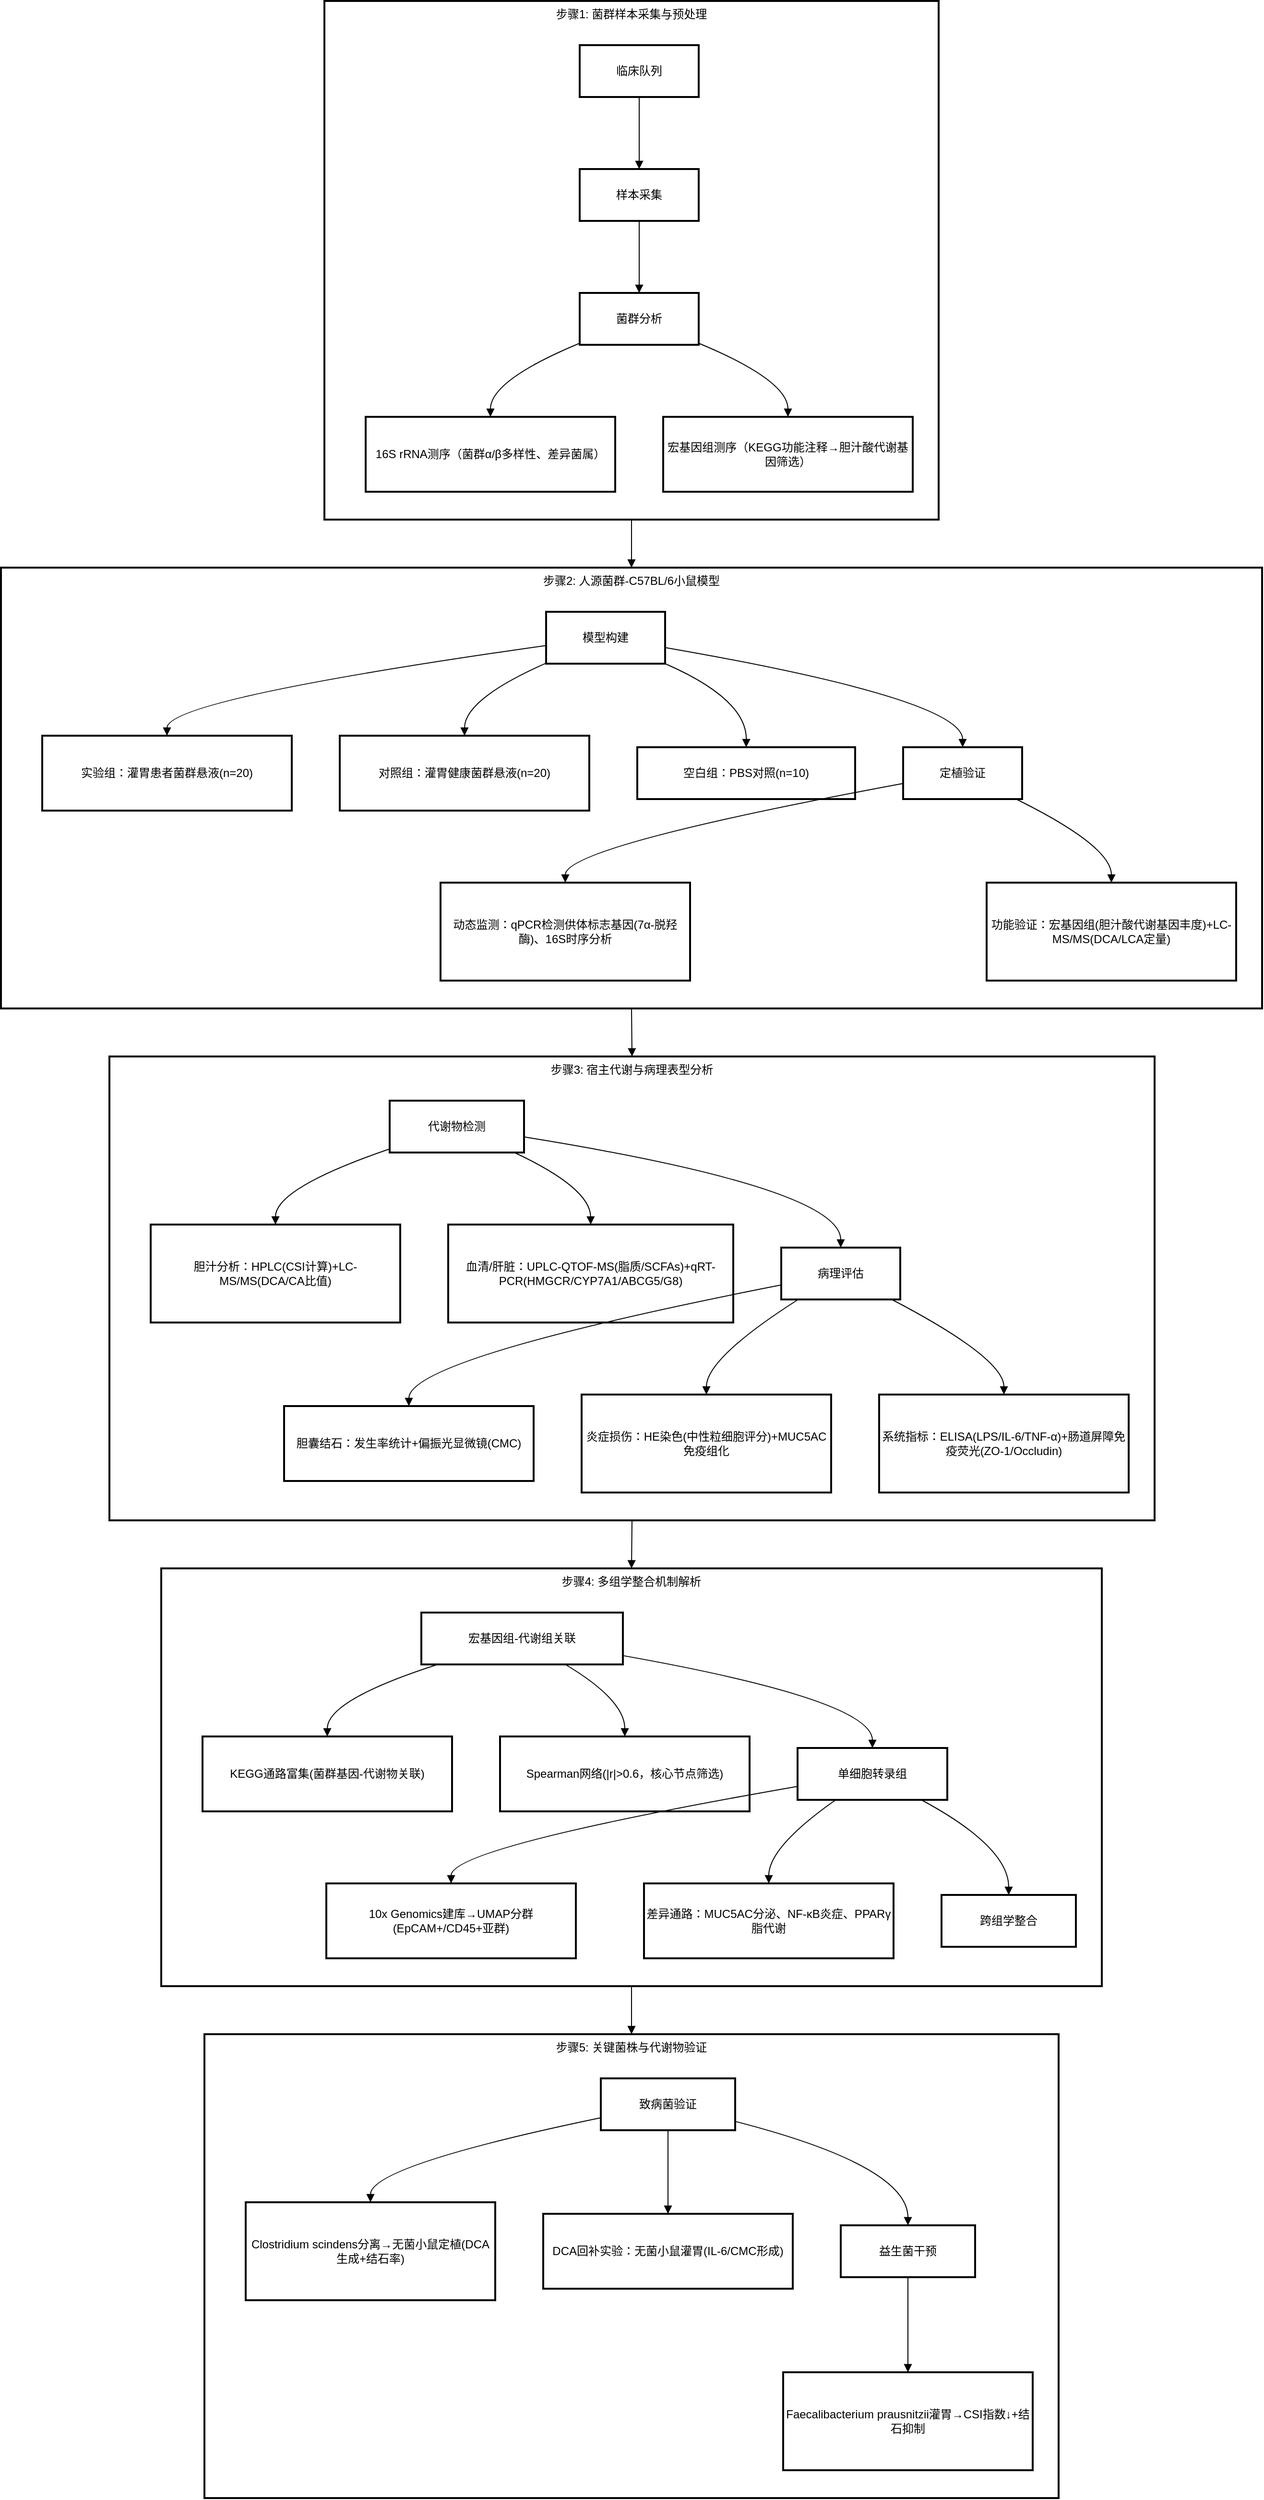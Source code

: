 <mxfile version="26.2.14">
  <diagram name="第 1 页" id="Bvs3sLHYUcNwmKJKfoFg">
    <mxGraphModel dx="1418" dy="762" grid="1" gridSize="10" guides="1" tooltips="1" connect="1" arrows="1" fold="1" page="1" pageScale="1" pageWidth="827" pageHeight="1169" math="0" shadow="0">
      <root>
        <mxCell id="0" />
        <mxCell id="1" parent="0" />
        <mxCell id="JiQtPQPipblQIwaOSoH1-1" value="步骤1: 菌群样本采集与预处理" style="whiteSpace=wrap;strokeWidth=2;verticalAlign=top;" vertex="1" parent="1">
          <mxGeometry x="357" y="20" width="640" height="540" as="geometry" />
        </mxCell>
        <mxCell id="JiQtPQPipblQIwaOSoH1-2" value="临床队列" style="whiteSpace=wrap;strokeWidth=2;" vertex="1" parent="JiQtPQPipblQIwaOSoH1-1">
          <mxGeometry x="266" y="46" width="124" height="54" as="geometry" />
        </mxCell>
        <mxCell id="JiQtPQPipblQIwaOSoH1-3" value="样本采集" style="whiteSpace=wrap;strokeWidth=2;" vertex="1" parent="JiQtPQPipblQIwaOSoH1-1">
          <mxGeometry x="266" y="175" width="124" height="54" as="geometry" />
        </mxCell>
        <mxCell id="JiQtPQPipblQIwaOSoH1-4" value="菌群分析" style="whiteSpace=wrap;strokeWidth=2;" vertex="1" parent="JiQtPQPipblQIwaOSoH1-1">
          <mxGeometry x="266" y="304" width="124" height="54" as="geometry" />
        </mxCell>
        <mxCell id="JiQtPQPipblQIwaOSoH1-5" value="16S rRNA测序（菌群α/β多样性、差异菌属）" style="whiteSpace=wrap;strokeWidth=2;" vertex="1" parent="JiQtPQPipblQIwaOSoH1-1">
          <mxGeometry x="43" y="433" width="260" height="78" as="geometry" />
        </mxCell>
        <mxCell id="JiQtPQPipblQIwaOSoH1-6" value="宏基因组测序（KEGG功能注释→胆汁酸代谢基因筛选）" style="whiteSpace=wrap;strokeWidth=2;" vertex="1" parent="JiQtPQPipblQIwaOSoH1-1">
          <mxGeometry x="353" y="433" width="260" height="78" as="geometry" />
        </mxCell>
        <mxCell id="JiQtPQPipblQIwaOSoH1-7" value="" style="curved=1;startArrow=none;endArrow=block;exitX=0.5;exitY=0.99;entryX=0.5;entryY=-0.01;rounded=0;" edge="1" parent="JiQtPQPipblQIwaOSoH1-1" source="JiQtPQPipblQIwaOSoH1-2" target="JiQtPQPipblQIwaOSoH1-3">
          <mxGeometry relative="1" as="geometry">
            <Array as="points" />
          </mxGeometry>
        </mxCell>
        <mxCell id="JiQtPQPipblQIwaOSoH1-8" value="" style="curved=1;startArrow=none;endArrow=block;exitX=0.5;exitY=0.99;entryX=0.5;entryY=-0.01;rounded=0;" edge="1" parent="JiQtPQPipblQIwaOSoH1-1" source="JiQtPQPipblQIwaOSoH1-3" target="JiQtPQPipblQIwaOSoH1-4">
          <mxGeometry relative="1" as="geometry">
            <Array as="points" />
          </mxGeometry>
        </mxCell>
        <mxCell id="JiQtPQPipblQIwaOSoH1-9" value="" style="curved=1;startArrow=none;endArrow=block;exitX=0;exitY=0.97;entryX=0.5;entryY=-0.01;rounded=0;" edge="1" parent="JiQtPQPipblQIwaOSoH1-1" source="JiQtPQPipblQIwaOSoH1-4" target="JiQtPQPipblQIwaOSoH1-5">
          <mxGeometry relative="1" as="geometry">
            <Array as="points">
              <mxPoint x="173" y="395" />
            </Array>
          </mxGeometry>
        </mxCell>
        <mxCell id="JiQtPQPipblQIwaOSoH1-10" value="" style="curved=1;startArrow=none;endArrow=block;exitX=1;exitY=0.97;entryX=0.5;entryY=-0.01;rounded=0;" edge="1" parent="JiQtPQPipblQIwaOSoH1-1" source="JiQtPQPipblQIwaOSoH1-4" target="JiQtPQPipblQIwaOSoH1-6">
          <mxGeometry relative="1" as="geometry">
            <Array as="points">
              <mxPoint x="483" y="395" />
            </Array>
          </mxGeometry>
        </mxCell>
        <mxCell id="JiQtPQPipblQIwaOSoH1-11" value="步骤2: 人源菌群-C57BL/6小鼠模型" style="whiteSpace=wrap;strokeWidth=2;verticalAlign=top;" vertex="1" parent="1">
          <mxGeometry x="20" y="610" width="1314" height="459" as="geometry" />
        </mxCell>
        <mxCell id="JiQtPQPipblQIwaOSoH1-12" value="模型构建" style="whiteSpace=wrap;strokeWidth=2;" vertex="1" parent="JiQtPQPipblQIwaOSoH1-11">
          <mxGeometry x="568" y="46" width="124" height="54" as="geometry" />
        </mxCell>
        <mxCell id="JiQtPQPipblQIwaOSoH1-13" value="实验组：灌胃患者菌群悬液(n=20)" style="whiteSpace=wrap;strokeWidth=2;" vertex="1" parent="JiQtPQPipblQIwaOSoH1-11">
          <mxGeometry x="43" y="175" width="260" height="78" as="geometry" />
        </mxCell>
        <mxCell id="JiQtPQPipblQIwaOSoH1-14" value="对照组：灌胃健康菌群悬液(n=20)" style="whiteSpace=wrap;strokeWidth=2;" vertex="1" parent="JiQtPQPipblQIwaOSoH1-11">
          <mxGeometry x="353" y="175" width="260" height="78" as="geometry" />
        </mxCell>
        <mxCell id="JiQtPQPipblQIwaOSoH1-15" value="空白组：PBS对照(n=10)" style="whiteSpace=wrap;strokeWidth=2;" vertex="1" parent="JiQtPQPipblQIwaOSoH1-11">
          <mxGeometry x="663" y="187" width="227" height="54" as="geometry" />
        </mxCell>
        <mxCell id="JiQtPQPipblQIwaOSoH1-16" value="定植验证" style="whiteSpace=wrap;strokeWidth=2;" vertex="1" parent="JiQtPQPipblQIwaOSoH1-11">
          <mxGeometry x="940" y="187" width="124" height="54" as="geometry" />
        </mxCell>
        <mxCell id="JiQtPQPipblQIwaOSoH1-17" value="动态监测：qPCR检测供体标志基因(7α-脱羟酶)、16S时序分析" style="whiteSpace=wrap;strokeWidth=2;" vertex="1" parent="JiQtPQPipblQIwaOSoH1-11">
          <mxGeometry x="458" y="328" width="260" height="102" as="geometry" />
        </mxCell>
        <mxCell id="JiQtPQPipblQIwaOSoH1-18" value="功能验证：宏基因组(胆汁酸代谢基因丰度)+LC-MS/MS(DCA/LCA定量)" style="whiteSpace=wrap;strokeWidth=2;" vertex="1" parent="JiQtPQPipblQIwaOSoH1-11">
          <mxGeometry x="1027" y="328" width="260" height="102" as="geometry" />
        </mxCell>
        <mxCell id="JiQtPQPipblQIwaOSoH1-19" value="" style="curved=1;startArrow=none;endArrow=block;exitX=0;exitY=0.65;entryX=0.5;entryY=-0.01;rounded=0;" edge="1" parent="JiQtPQPipblQIwaOSoH1-11" source="JiQtPQPipblQIwaOSoH1-12" target="JiQtPQPipblQIwaOSoH1-13">
          <mxGeometry relative="1" as="geometry">
            <Array as="points">
              <mxPoint x="173" y="137" />
            </Array>
          </mxGeometry>
        </mxCell>
        <mxCell id="JiQtPQPipblQIwaOSoH1-20" value="" style="curved=1;startArrow=none;endArrow=block;exitX=0;exitY=0.99;entryX=0.5;entryY=-0.01;rounded=0;" edge="1" parent="JiQtPQPipblQIwaOSoH1-11" source="JiQtPQPipblQIwaOSoH1-12" target="JiQtPQPipblQIwaOSoH1-14">
          <mxGeometry relative="1" as="geometry">
            <Array as="points">
              <mxPoint x="483" y="137" />
            </Array>
          </mxGeometry>
        </mxCell>
        <mxCell id="JiQtPQPipblQIwaOSoH1-21" value="" style="curved=1;startArrow=none;endArrow=block;exitX=0.99;exitY=0.99;entryX=0.5;entryY=-0.01;rounded=0;" edge="1" parent="JiQtPQPipblQIwaOSoH1-11" source="JiQtPQPipblQIwaOSoH1-12" target="JiQtPQPipblQIwaOSoH1-15">
          <mxGeometry relative="1" as="geometry">
            <Array as="points">
              <mxPoint x="777" y="137" />
            </Array>
          </mxGeometry>
        </mxCell>
        <mxCell id="JiQtPQPipblQIwaOSoH1-22" value="" style="curved=1;startArrow=none;endArrow=block;exitX=1;exitY=0.69;entryX=0.5;entryY=-0.01;rounded=0;" edge="1" parent="JiQtPQPipblQIwaOSoH1-11" source="JiQtPQPipblQIwaOSoH1-12" target="JiQtPQPipblQIwaOSoH1-16">
          <mxGeometry relative="1" as="geometry">
            <Array as="points">
              <mxPoint x="1002" y="137" />
            </Array>
          </mxGeometry>
        </mxCell>
        <mxCell id="JiQtPQPipblQIwaOSoH1-23" value="" style="curved=1;startArrow=none;endArrow=block;exitX=0;exitY=0.7;entryX=0.5;entryY=0;rounded=0;" edge="1" parent="JiQtPQPipblQIwaOSoH1-11" source="JiQtPQPipblQIwaOSoH1-16" target="JiQtPQPipblQIwaOSoH1-17">
          <mxGeometry relative="1" as="geometry">
            <Array as="points">
              <mxPoint x="588" y="290" />
            </Array>
          </mxGeometry>
        </mxCell>
        <mxCell id="JiQtPQPipblQIwaOSoH1-24" value="" style="curved=1;startArrow=none;endArrow=block;exitX=0.94;exitY=0.99;entryX=0.5;entryY=0;rounded=0;" edge="1" parent="JiQtPQPipblQIwaOSoH1-11" source="JiQtPQPipblQIwaOSoH1-16" target="JiQtPQPipblQIwaOSoH1-18">
          <mxGeometry relative="1" as="geometry">
            <Array as="points">
              <mxPoint x="1157" y="290" />
            </Array>
          </mxGeometry>
        </mxCell>
        <mxCell id="JiQtPQPipblQIwaOSoH1-25" value="步骤3: 宿主代谢与病理表型分析" style="whiteSpace=wrap;strokeWidth=2;verticalAlign=top;" vertex="1" parent="1">
          <mxGeometry x="133" y="1119" width="1089" height="483" as="geometry" />
        </mxCell>
        <mxCell id="JiQtPQPipblQIwaOSoH1-26" value="代谢物检测" style="whiteSpace=wrap;strokeWidth=2;" vertex="1" parent="JiQtPQPipblQIwaOSoH1-25">
          <mxGeometry x="292" y="46" width="140" height="54" as="geometry" />
        </mxCell>
        <mxCell id="JiQtPQPipblQIwaOSoH1-27" value="胆汁分析：HPLC(CSI计算)+LC-MS/MS(DCA/CA比值)" style="whiteSpace=wrap;strokeWidth=2;" vertex="1" parent="JiQtPQPipblQIwaOSoH1-25">
          <mxGeometry x="43" y="175" width="260" height="102" as="geometry" />
        </mxCell>
        <mxCell id="JiQtPQPipblQIwaOSoH1-28" value="血清/肝脏：UPLC-QTOF-MS(脂质/SCFAs)+qRT-PCR(HMGCR/CYP7A1/ABCG5/G8)" style="whiteSpace=wrap;strokeWidth=2;" vertex="1" parent="JiQtPQPipblQIwaOSoH1-25">
          <mxGeometry x="353" y="175" width="297" height="102" as="geometry" />
        </mxCell>
        <mxCell id="JiQtPQPipblQIwaOSoH1-29" value="病理评估" style="whiteSpace=wrap;strokeWidth=2;" vertex="1" parent="JiQtPQPipblQIwaOSoH1-25">
          <mxGeometry x="700" y="199" width="124" height="54" as="geometry" />
        </mxCell>
        <mxCell id="JiQtPQPipblQIwaOSoH1-30" value="胆囊结石：发生率统计+偏振光显微镜(CMC)" style="whiteSpace=wrap;strokeWidth=2;" vertex="1" parent="JiQtPQPipblQIwaOSoH1-25">
          <mxGeometry x="182" y="364" width="260" height="78" as="geometry" />
        </mxCell>
        <mxCell id="JiQtPQPipblQIwaOSoH1-31" value="炎症损伤：HE染色(中性粒细胞评分)+MUC5AC免疫组化" style="whiteSpace=wrap;strokeWidth=2;" vertex="1" parent="JiQtPQPipblQIwaOSoH1-25">
          <mxGeometry x="492" y="352" width="260" height="102" as="geometry" />
        </mxCell>
        <mxCell id="JiQtPQPipblQIwaOSoH1-32" value="系统指标：ELISA(LPS/IL-6/TNF-α)+肠道屏障免疫荧光(ZO-1/Occludin)" style="whiteSpace=wrap;strokeWidth=2;" vertex="1" parent="JiQtPQPipblQIwaOSoH1-25">
          <mxGeometry x="802" y="352" width="260" height="102" as="geometry" />
        </mxCell>
        <mxCell id="JiQtPQPipblQIwaOSoH1-33" value="" style="curved=1;startArrow=none;endArrow=block;exitX=0;exitY=0.93;entryX=0.5;entryY=0;rounded=0;" edge="1" parent="JiQtPQPipblQIwaOSoH1-25" source="JiQtPQPipblQIwaOSoH1-26" target="JiQtPQPipblQIwaOSoH1-27">
          <mxGeometry relative="1" as="geometry">
            <Array as="points">
              <mxPoint x="173" y="137" />
            </Array>
          </mxGeometry>
        </mxCell>
        <mxCell id="JiQtPQPipblQIwaOSoH1-34" value="" style="curved=1;startArrow=none;endArrow=block;exitX=0.92;exitY=0.99;entryX=0.5;entryY=0;rounded=0;" edge="1" parent="JiQtPQPipblQIwaOSoH1-25" source="JiQtPQPipblQIwaOSoH1-26" target="JiQtPQPipblQIwaOSoH1-28">
          <mxGeometry relative="1" as="geometry">
            <Array as="points">
              <mxPoint x="501" y="137" />
            </Array>
          </mxGeometry>
        </mxCell>
        <mxCell id="JiQtPQPipblQIwaOSoH1-35" value="" style="curved=1;startArrow=none;endArrow=block;exitX=1;exitY=0.7;entryX=0.5;entryY=-0.01;rounded=0;" edge="1" parent="JiQtPQPipblQIwaOSoH1-25" source="JiQtPQPipblQIwaOSoH1-26" target="JiQtPQPipblQIwaOSoH1-29">
          <mxGeometry relative="1" as="geometry">
            <Array as="points">
              <mxPoint x="762" y="137" />
            </Array>
          </mxGeometry>
        </mxCell>
        <mxCell id="JiQtPQPipblQIwaOSoH1-36" value="" style="curved=1;startArrow=none;endArrow=block;exitX=0;exitY=0.72;entryX=0.5;entryY=-0.01;rounded=0;" edge="1" parent="JiQtPQPipblQIwaOSoH1-25" source="JiQtPQPipblQIwaOSoH1-29" target="JiQtPQPipblQIwaOSoH1-30">
          <mxGeometry relative="1" as="geometry">
            <Array as="points">
              <mxPoint x="312" y="314" />
            </Array>
          </mxGeometry>
        </mxCell>
        <mxCell id="JiQtPQPipblQIwaOSoH1-37" value="" style="curved=1;startArrow=none;endArrow=block;exitX=0.15;exitY=0.99;entryX=0.5;entryY=0;rounded=0;" edge="1" parent="JiQtPQPipblQIwaOSoH1-25" source="JiQtPQPipblQIwaOSoH1-29" target="JiQtPQPipblQIwaOSoH1-31">
          <mxGeometry relative="1" as="geometry">
            <Array as="points">
              <mxPoint x="622" y="314" />
            </Array>
          </mxGeometry>
        </mxCell>
        <mxCell id="JiQtPQPipblQIwaOSoH1-38" value="" style="curved=1;startArrow=none;endArrow=block;exitX=0.92;exitY=0.99;entryX=0.5;entryY=0;rounded=0;" edge="1" parent="JiQtPQPipblQIwaOSoH1-25" source="JiQtPQPipblQIwaOSoH1-29" target="JiQtPQPipblQIwaOSoH1-32">
          <mxGeometry relative="1" as="geometry">
            <Array as="points">
              <mxPoint x="932" y="314" />
            </Array>
          </mxGeometry>
        </mxCell>
        <mxCell id="JiQtPQPipblQIwaOSoH1-39" value="步骤4: 多组学整合机制解析" style="whiteSpace=wrap;strokeWidth=2;verticalAlign=top;" vertex="1" parent="1">
          <mxGeometry x="187" y="1652" width="980" height="435" as="geometry" />
        </mxCell>
        <mxCell id="JiQtPQPipblQIwaOSoH1-40" value="宏基因组-代谢组关联" style="whiteSpace=wrap;strokeWidth=2;" vertex="1" parent="JiQtPQPipblQIwaOSoH1-39">
          <mxGeometry x="271" y="46" width="210" height="54" as="geometry" />
        </mxCell>
        <mxCell id="JiQtPQPipblQIwaOSoH1-41" value="KEGG通路富集(菌群基因-代谢物关联)" style="whiteSpace=wrap;strokeWidth=2;" vertex="1" parent="JiQtPQPipblQIwaOSoH1-39">
          <mxGeometry x="43" y="175" width="260" height="78" as="geometry" />
        </mxCell>
        <mxCell id="JiQtPQPipblQIwaOSoH1-42" value="Spearman网络(|r|&gt;0.6，核心节点筛选)" style="whiteSpace=wrap;strokeWidth=2;" vertex="1" parent="JiQtPQPipblQIwaOSoH1-39">
          <mxGeometry x="353" y="175" width="260" height="78" as="geometry" />
        </mxCell>
        <mxCell id="JiQtPQPipblQIwaOSoH1-43" value="单细胞转录组" style="whiteSpace=wrap;strokeWidth=2;" vertex="1" parent="JiQtPQPipblQIwaOSoH1-39">
          <mxGeometry x="663" y="187" width="156" height="54" as="geometry" />
        </mxCell>
        <mxCell id="JiQtPQPipblQIwaOSoH1-44" value="10x Genomics建库→UMAP分群(EpCAM+/CD45+亚群)" style="whiteSpace=wrap;strokeWidth=2;" vertex="1" parent="JiQtPQPipblQIwaOSoH1-39">
          <mxGeometry x="172" y="328" width="260" height="78" as="geometry" />
        </mxCell>
        <mxCell id="JiQtPQPipblQIwaOSoH1-45" value="差异通路：MUC5AC分泌、NF-κB炎症、PPARγ脂代谢" style="whiteSpace=wrap;strokeWidth=2;" vertex="1" parent="JiQtPQPipblQIwaOSoH1-39">
          <mxGeometry x="503" y="328" width="260" height="78" as="geometry" />
        </mxCell>
        <mxCell id="JiQtPQPipblQIwaOSoH1-46" value="跨组学整合" style="whiteSpace=wrap;strokeWidth=2;" vertex="1" parent="JiQtPQPipblQIwaOSoH1-39">
          <mxGeometry x="813" y="340" width="140" height="54" as="geometry" />
        </mxCell>
        <mxCell id="JiQtPQPipblQIwaOSoH1-47" value="" style="curved=1;startArrow=none;endArrow=block;exitX=0.09;exitY=0.99;entryX=0.5;entryY=-0.01;rounded=0;" edge="1" parent="JiQtPQPipblQIwaOSoH1-39" source="JiQtPQPipblQIwaOSoH1-40" target="JiQtPQPipblQIwaOSoH1-41">
          <mxGeometry relative="1" as="geometry">
            <Array as="points">
              <mxPoint x="173" y="137" />
            </Array>
          </mxGeometry>
        </mxCell>
        <mxCell id="JiQtPQPipblQIwaOSoH1-48" value="" style="curved=1;startArrow=none;endArrow=block;exitX=0.71;exitY=0.99;entryX=0.5;entryY=-0.01;rounded=0;" edge="1" parent="JiQtPQPipblQIwaOSoH1-39" source="JiQtPQPipblQIwaOSoH1-40" target="JiQtPQPipblQIwaOSoH1-42">
          <mxGeometry relative="1" as="geometry">
            <Array as="points">
              <mxPoint x="483" y="137" />
            </Array>
          </mxGeometry>
        </mxCell>
        <mxCell id="JiQtPQPipblQIwaOSoH1-49" value="" style="curved=1;startArrow=none;endArrow=block;exitX=1;exitY=0.83;entryX=0.5;entryY=-0.01;rounded=0;" edge="1" parent="JiQtPQPipblQIwaOSoH1-39" source="JiQtPQPipblQIwaOSoH1-40" target="JiQtPQPipblQIwaOSoH1-43">
          <mxGeometry relative="1" as="geometry">
            <Array as="points">
              <mxPoint x="741" y="137" />
            </Array>
          </mxGeometry>
        </mxCell>
        <mxCell id="JiQtPQPipblQIwaOSoH1-50" value="" style="curved=1;startArrow=none;endArrow=block;exitX=0;exitY=0.74;entryX=0.5;entryY=-0.01;rounded=0;" edge="1" parent="JiQtPQPipblQIwaOSoH1-39" source="JiQtPQPipblQIwaOSoH1-43" target="JiQtPQPipblQIwaOSoH1-44">
          <mxGeometry relative="1" as="geometry">
            <Array as="points">
              <mxPoint x="302" y="290" />
            </Array>
          </mxGeometry>
        </mxCell>
        <mxCell id="JiQtPQPipblQIwaOSoH1-51" value="" style="curved=1;startArrow=none;endArrow=block;exitX=0.26;exitY=0.99;entryX=0.5;entryY=-0.01;rounded=0;" edge="1" parent="JiQtPQPipblQIwaOSoH1-39" source="JiQtPQPipblQIwaOSoH1-43" target="JiQtPQPipblQIwaOSoH1-45">
          <mxGeometry relative="1" as="geometry">
            <Array as="points">
              <mxPoint x="633" y="290" />
            </Array>
          </mxGeometry>
        </mxCell>
        <mxCell id="JiQtPQPipblQIwaOSoH1-52" value="" style="curved=1;startArrow=none;endArrow=block;exitX=0.82;exitY=0.99;entryX=0.5;entryY=-0.01;rounded=0;" edge="1" parent="JiQtPQPipblQIwaOSoH1-39" source="JiQtPQPipblQIwaOSoH1-43" target="JiQtPQPipblQIwaOSoH1-46">
          <mxGeometry relative="1" as="geometry">
            <Array as="points">
              <mxPoint x="883" y="290" />
            </Array>
          </mxGeometry>
        </mxCell>
        <mxCell id="JiQtPQPipblQIwaOSoH1-53" value="步骤5: 关键菌株与代谢物验证" style="whiteSpace=wrap;strokeWidth=2;verticalAlign=top;" vertex="1" parent="1">
          <mxGeometry x="232" y="2137" width="890" height="483" as="geometry" />
        </mxCell>
        <mxCell id="JiQtPQPipblQIwaOSoH1-54" value="致病菌验证" style="whiteSpace=wrap;strokeWidth=2;" vertex="1" parent="JiQtPQPipblQIwaOSoH1-53">
          <mxGeometry x="413" y="46" width="140" height="54" as="geometry" />
        </mxCell>
        <mxCell id="JiQtPQPipblQIwaOSoH1-55" value="Clostridium scindens分离→无菌小鼠定植(DCA生成+结石率)" style="whiteSpace=wrap;strokeWidth=2;" vertex="1" parent="JiQtPQPipblQIwaOSoH1-53">
          <mxGeometry x="43" y="175" width="260" height="102" as="geometry" />
        </mxCell>
        <mxCell id="JiQtPQPipblQIwaOSoH1-56" value="DCA回补实验：无菌小鼠灌胃(IL-6/CMC形成)" style="whiteSpace=wrap;strokeWidth=2;" vertex="1" parent="JiQtPQPipblQIwaOSoH1-53">
          <mxGeometry x="353" y="187" width="260" height="78" as="geometry" />
        </mxCell>
        <mxCell id="JiQtPQPipblQIwaOSoH1-57" value="益生菌干预" style="whiteSpace=wrap;strokeWidth=2;" vertex="1" parent="JiQtPQPipblQIwaOSoH1-53">
          <mxGeometry x="663" y="199" width="140" height="54" as="geometry" />
        </mxCell>
        <mxCell id="JiQtPQPipblQIwaOSoH1-58" value="Faecalibacterium prausnitzii灌胃→CSI指数↓+结石抑制" style="whiteSpace=wrap;strokeWidth=2;" vertex="1" parent="JiQtPQPipblQIwaOSoH1-53">
          <mxGeometry x="603" y="352" width="260" height="102" as="geometry" />
        </mxCell>
        <mxCell id="JiQtPQPipblQIwaOSoH1-59" value="" style="curved=1;startArrow=none;endArrow=block;exitX=0;exitY=0.76;entryX=0.5;entryY=0;rounded=0;" edge="1" parent="JiQtPQPipblQIwaOSoH1-53" source="JiQtPQPipblQIwaOSoH1-54" target="JiQtPQPipblQIwaOSoH1-55">
          <mxGeometry relative="1" as="geometry">
            <Array as="points">
              <mxPoint x="173" y="137" />
            </Array>
          </mxGeometry>
        </mxCell>
        <mxCell id="JiQtPQPipblQIwaOSoH1-60" value="" style="curved=1;startArrow=none;endArrow=block;exitX=0.5;exitY=0.99;entryX=0.5;entryY=-0.01;rounded=0;" edge="1" parent="JiQtPQPipblQIwaOSoH1-53" source="JiQtPQPipblQIwaOSoH1-54" target="JiQtPQPipblQIwaOSoH1-56">
          <mxGeometry relative="1" as="geometry">
            <Array as="points" />
          </mxGeometry>
        </mxCell>
        <mxCell id="JiQtPQPipblQIwaOSoH1-61" value="" style="curved=1;startArrow=none;endArrow=block;exitX=1;exitY=0.83;entryX=0.5;entryY=-0.01;rounded=0;" edge="1" parent="JiQtPQPipblQIwaOSoH1-53" source="JiQtPQPipblQIwaOSoH1-54" target="JiQtPQPipblQIwaOSoH1-57">
          <mxGeometry relative="1" as="geometry">
            <Array as="points">
              <mxPoint x="733" y="137" />
            </Array>
          </mxGeometry>
        </mxCell>
        <mxCell id="JiQtPQPipblQIwaOSoH1-62" value="" style="curved=1;startArrow=none;endArrow=block;exitX=0.5;exitY=0.99;entryX=0.5;entryY=0;rounded=0;" edge="1" parent="JiQtPQPipblQIwaOSoH1-53" source="JiQtPQPipblQIwaOSoH1-57" target="JiQtPQPipblQIwaOSoH1-58">
          <mxGeometry relative="1" as="geometry">
            <Array as="points" />
          </mxGeometry>
        </mxCell>
        <mxCell id="JiQtPQPipblQIwaOSoH1-63" value="" style="curved=1;startArrow=none;endArrow=block;exitX=0.5;exitY=1;entryX=0.5;entryY=0;rounded=0;" edge="1" parent="1" source="JiQtPQPipblQIwaOSoH1-1" target="JiQtPQPipblQIwaOSoH1-11">
          <mxGeometry relative="1" as="geometry">
            <Array as="points" />
          </mxGeometry>
        </mxCell>
        <mxCell id="JiQtPQPipblQIwaOSoH1-64" value="" style="curved=1;startArrow=none;endArrow=block;exitX=0.5;exitY=1;entryX=0.5;entryY=0;rounded=0;" edge="1" parent="1" source="JiQtPQPipblQIwaOSoH1-11" target="JiQtPQPipblQIwaOSoH1-25">
          <mxGeometry relative="1" as="geometry">
            <Array as="points" />
          </mxGeometry>
        </mxCell>
        <mxCell id="JiQtPQPipblQIwaOSoH1-65" value="" style="curved=1;startArrow=none;endArrow=block;exitX=0.5;exitY=1;entryX=0.5;entryY=0;rounded=0;" edge="1" parent="1" source="JiQtPQPipblQIwaOSoH1-25" target="JiQtPQPipblQIwaOSoH1-39">
          <mxGeometry relative="1" as="geometry">
            <Array as="points" />
          </mxGeometry>
        </mxCell>
        <mxCell id="JiQtPQPipblQIwaOSoH1-66" value="" style="curved=1;startArrow=none;endArrow=block;exitX=0.5;exitY=1;entryX=0.5;entryY=0;rounded=0;" edge="1" parent="1" source="JiQtPQPipblQIwaOSoH1-39" target="JiQtPQPipblQIwaOSoH1-53">
          <mxGeometry relative="1" as="geometry">
            <Array as="points" />
          </mxGeometry>
        </mxCell>
      </root>
    </mxGraphModel>
  </diagram>
</mxfile>

